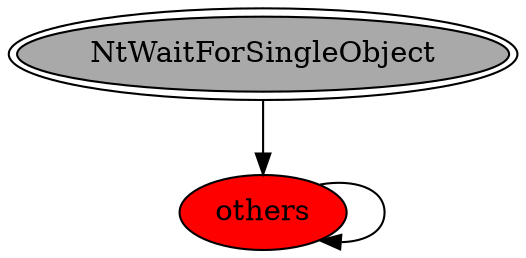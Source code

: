 digraph "./REPORTS/6739/API_PER_CATEGORY/CreateThread.exe_5320_Synchronization_API_per_Category_Transition_Matrix" {
	NtWaitForSingleObject [label=NtWaitForSingleObject fillcolor=darkgray peripheries=2 style=filled]
	others [label=others fillcolor=red style=filled]
	NtWaitForSingleObject -> others [label=""]
	others -> others [label=""]
}
